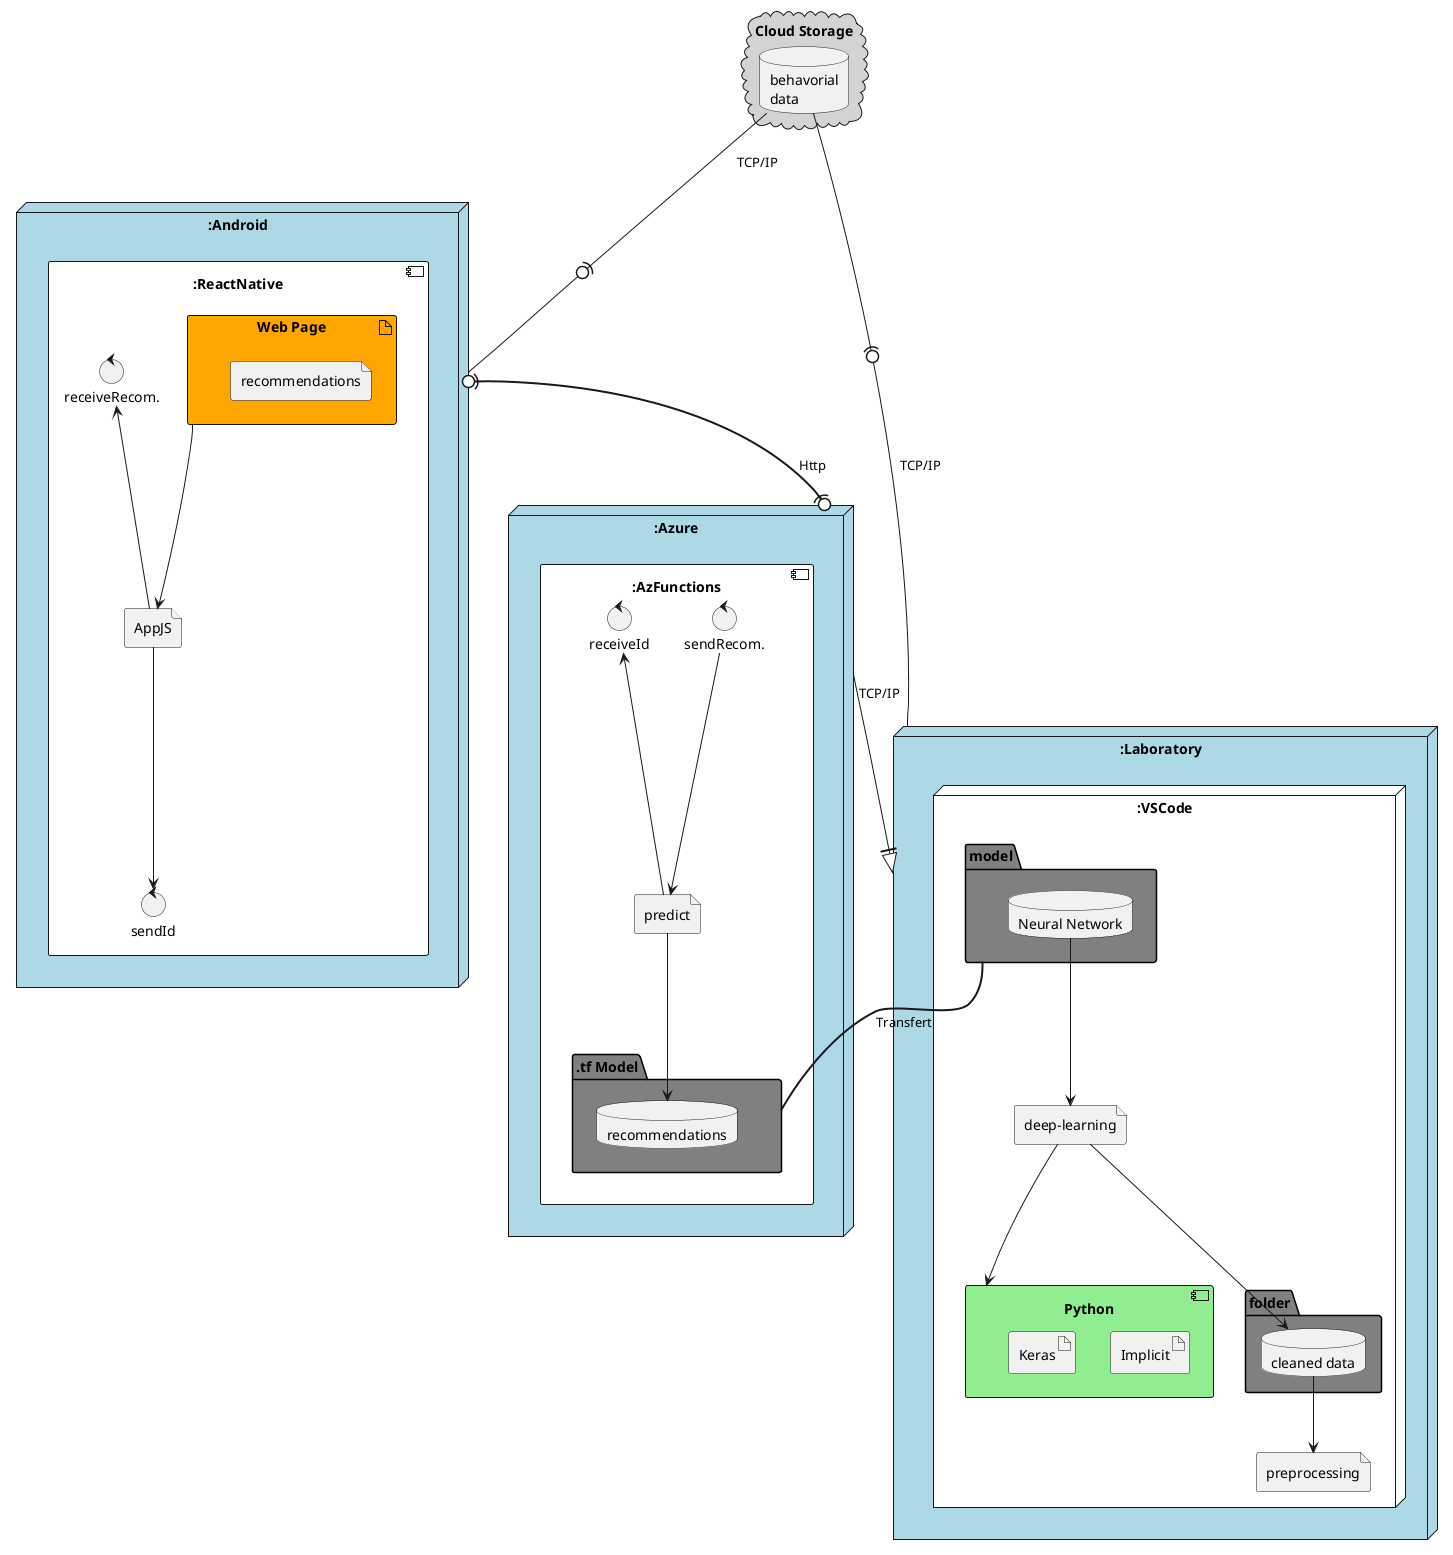 @startuml
'https://plantuml.com/deployment-diagram

cloud "Cloud Storage" #lightgray{
database "behavorial\ndata" as data
}

node ":Android" as Android #lightblue{
component ":ReactNative" as React #white{
control sendId
control receiveRecom.
file AppJS as appjs
artifact "Web Page" as wbp #orange{
file recommendations
}
}
}

node ":Azure" as Azure #lightblue{
component ":AzFunctions" as function #white{
control sendRecom.
control receiveId
file predict as main
folder ".tf Model" as fctdata #gray{
database "recommendations" as recomm
        }
    }

}

node ":Laboratory" as Laboratory #lightblue{
node ":VSCode" as IDE #white{
component Python as Py #lightgreen{
artifact Implicit
artifact Keras
}
file preprocessing
file "deep-learning" as DL
folder "folder" #gray{
database "cleaned data" as result
}
folder model as mdl #gray{
database "Neural Network" as nn
}
}
}
Azure --||> Laboratory: TCP/IP
result --> preprocessing
nn --> DL
DL --> result
DL --> Py
mdl == fctdata: Transfert
Laboratory -0)- data: TCP/IP
receiveId <-- main
main --> recomm
sendRecom. --> main
data -(0- Android: TCP/IP
Android 0)--(0 Azure #line.bold;: Http
appjs --> sendId
receiveRecom. <-- appjs
wbp --> appjs
@enduml